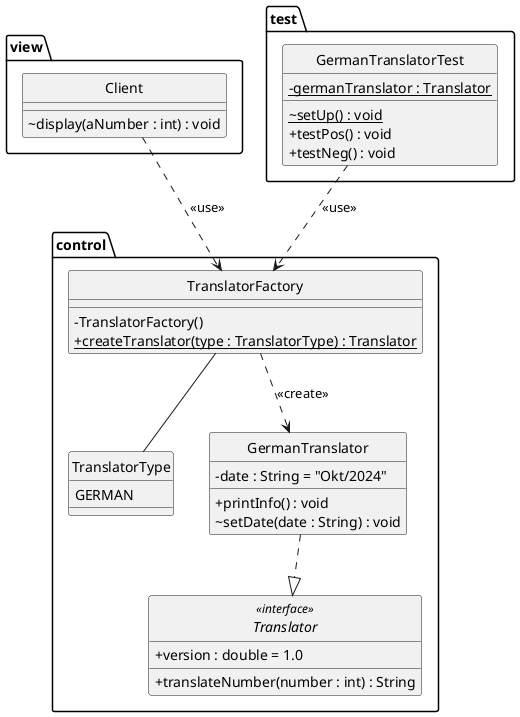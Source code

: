 @startuml

hide circle
skinparam classAttributeIconSize 0

package "control" {
  interface Translator <<interface>> {
    + version : double = 1.0
    + translateNumber(number : int) : String
  }

  class TranslatorFactory {
    - TranslatorFactory()
    {static} + createTranslator(type : TranslatorType) : Translator
  }

  enum TranslatorType {
    GERMAN
  }

  class GermanTranslator {
    - date : String = "Okt/2024"
    + printInfo() : void
    ~ setDate(date : String) : void
  }

  TranslatorFactory -- TranslatorType
  GermanTranslator ..|> Translator
  TranslatorFactory ..> GermanTranslator : <<create>>
}

package "view" {
  class Client {
    ~ display(aNumber : int) : void
  }
}

package "test" {
  class GermanTranslatorTest {
    {static} - germanTranslator : Translator
    {static} ~ setUp() : void
    + testPos() : void
    + testNeg() : void
  }
}

Client ..> TranslatorFactory : <<use>>
GermanTranslatorTest ..> TranslatorFactory : <<use>>

@enduml
